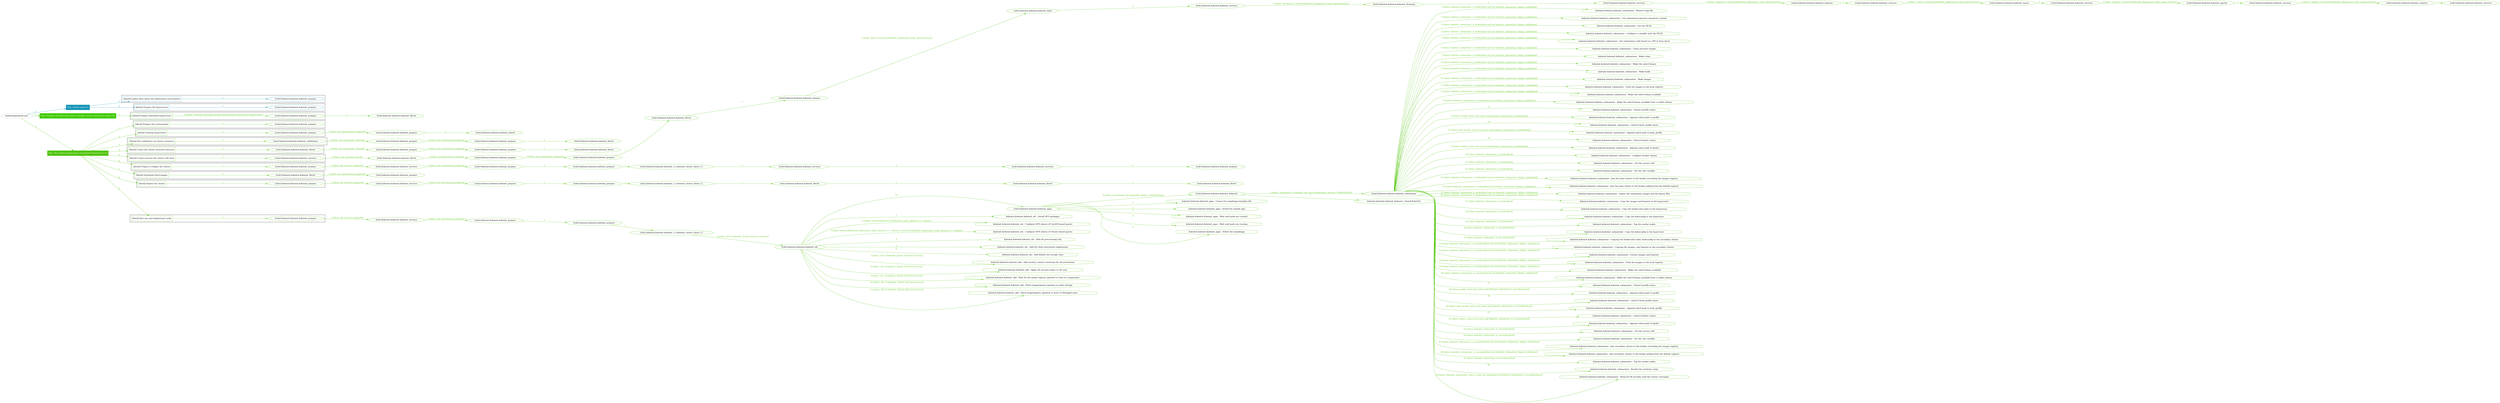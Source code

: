 digraph {
	graph [concentrate=true ordering=in rankdir=LR ratio=fill]
	edge [esep=5 sep=10]
	"kubeinit/playbook.yml" [id=root_node style=dotted]
	play_11d44eb2 [label="Play: Initial setup (1)" color="#1596b7" fontcolor="#ffffff" id=play_11d44eb2 shape=box style=filled tooltip=localhost]
	"kubeinit/playbook.yml" -> play_11d44eb2 [label="1 " color="#1596b7" fontcolor="#1596b7" id=edge_6d0b24d6 labeltooltip="1 " tooltip="1 "]
	subgraph "kubeinit.kubeinit.kubeinit_prepare" {
		role_b59a312a [label="[role] kubeinit.kubeinit.kubeinit_prepare" color="#1596b7" id=role_b59a312a tooltip="kubeinit.kubeinit.kubeinit_prepare"]
	}
	subgraph "kubeinit.kubeinit.kubeinit_prepare" {
		role_70ec4902 [label="[role] kubeinit.kubeinit.kubeinit_prepare" color="#1596b7" id=role_70ec4902 tooltip="kubeinit.kubeinit.kubeinit_prepare"]
	}
	subgraph "Play: Initial setup (1)" {
		play_11d44eb2 -> block_7fbf10d6 [label=1 color="#1596b7" fontcolor="#1596b7" id=edge_00ecb5aa labeltooltip=1 tooltip=1]
		subgraph cluster_block_7fbf10d6 {
			block_7fbf10d6 [label="[block] Gather facts about the deployment environment" color="#1596b7" id=block_7fbf10d6 labeltooltip="Gather facts about the deployment environment" shape=box tooltip="Gather facts about the deployment environment"]
			block_7fbf10d6 -> role_b59a312a [label="1 " color="#1596b7" fontcolor="#1596b7" id=edge_954d4953 labeltooltip="1 " tooltip="1 "]
		}
		play_11d44eb2 -> block_89be73ed [label=2 color="#1596b7" fontcolor="#1596b7" id=edge_4c5c4da8 labeltooltip=2 tooltip=2]
		subgraph cluster_block_89be73ed {
			block_89be73ed [label="[block] Prepare the hypervisors" color="#1596b7" id=block_89be73ed labeltooltip="Prepare the hypervisors" shape=box tooltip="Prepare the hypervisors"]
			block_89be73ed -> role_70ec4902 [label="1 " color="#1596b7" fontcolor="#1596b7" id=edge_37f52583 labeltooltip="1 " tooltip="1 "]
		}
	}
	play_04f15eb4 [label="Play: Prepare all hypervisor hosts to deploy service and cluster nodes (0)" color="#40cb01" fontcolor="#ffffff" id=play_04f15eb4 shape=box style=filled tooltip="Play: Prepare all hypervisor hosts to deploy service and cluster nodes (0)"]
	"kubeinit/playbook.yml" -> play_04f15eb4 [label="2 " color="#40cb01" fontcolor="#40cb01" id=edge_6c4b331e labeltooltip="2 " tooltip="2 "]
	subgraph "kubeinit.kubeinit.kubeinit_libvirt" {
		role_6546d769 [label="[role] kubeinit.kubeinit.kubeinit_libvirt" color="#40cb01" id=role_6546d769 tooltip="kubeinit.kubeinit.kubeinit_libvirt"]
	}
	subgraph "kubeinit.kubeinit.kubeinit_prepare" {
		role_31a675d5 [label="[role] kubeinit.kubeinit.kubeinit_prepare" color="#40cb01" id=role_31a675d5 tooltip="kubeinit.kubeinit.kubeinit_prepare"]
		role_31a675d5 -> role_6546d769 [label="1 " color="#40cb01" fontcolor="#40cb01" id=edge_079ca53b labeltooltip="1 " tooltip="1 "]
	}
	subgraph "Play: Prepare all hypervisor hosts to deploy service and cluster nodes (0)" {
		play_04f15eb4 -> block_9057b0a3 [label=1 color="#40cb01" fontcolor="#40cb01" id=edge_3661d89b labeltooltip=1 tooltip=1]
		subgraph cluster_block_9057b0a3 {
			block_9057b0a3 [label="[block] Prepare individual hypervisors" color="#40cb01" id=block_9057b0a3 labeltooltip="Prepare individual hypervisors" shape=box tooltip="Prepare individual hypervisors"]
			block_9057b0a3 -> role_31a675d5 [label="1 [when: inventory_hostname in hostvars['kubeinit-cluster-facts'].hypervisors]" color="#40cb01" fontcolor="#40cb01" id=edge_10254073 labeltooltip="1 [when: inventory_hostname in hostvars['kubeinit-cluster-facts'].hypervisors]" tooltip="1 [when: inventory_hostname in hostvars['kubeinit-cluster-facts'].hypervisors]"]
		}
	}
	play_a08139d4 [label="Play: Run cluster deployment on prepared hypervisors (1)" color="#50c408" fontcolor="#ffffff" id=play_a08139d4 shape=box style=filled tooltip=localhost]
	"kubeinit/playbook.yml" -> play_a08139d4 [label="3 " color="#50c408" fontcolor="#50c408" id=edge_7f3a1fe4 labeltooltip="3 " tooltip="3 "]
	subgraph "kubeinit.kubeinit.kubeinit_prepare" {
		role_285caaed [label="[role] kubeinit.kubeinit.kubeinit_prepare" color="#50c408" id=role_285caaed tooltip="kubeinit.kubeinit.kubeinit_prepare"]
	}
	subgraph "kubeinit.kubeinit.kubeinit_libvirt" {
		role_b0ff9dbc [label="[role] kubeinit.kubeinit.kubeinit_libvirt" color="#50c408" id=role_b0ff9dbc tooltip="kubeinit.kubeinit.kubeinit_libvirt"]
	}
	subgraph "kubeinit.kubeinit.kubeinit_prepare" {
		role_055688a2 [label="[role] kubeinit.kubeinit.kubeinit_prepare" color="#50c408" id=role_055688a2 tooltip="kubeinit.kubeinit.kubeinit_prepare"]
		role_055688a2 -> role_b0ff9dbc [label="1 " color="#50c408" fontcolor="#50c408" id=edge_29a737ce labeltooltip="1 " tooltip="1 "]
	}
	subgraph "kubeinit.kubeinit.kubeinit_prepare" {
		role_bf2e41d8 [label="[role] kubeinit.kubeinit.kubeinit_prepare" color="#50c408" id=role_bf2e41d8 tooltip="kubeinit.kubeinit.kubeinit_prepare"]
		role_bf2e41d8 -> role_055688a2 [label="1 [when: not environment_prepared]" color="#50c408" fontcolor="#50c408" id=edge_a533caed labeltooltip="1 [when: not environment_prepared]" tooltip="1 [when: not environment_prepared]"]
	}
	subgraph "kubeinit.kubeinit.kubeinit_libvirt" {
		role_33358034 [label="[role] kubeinit.kubeinit.kubeinit_libvirt" color="#50c408" id=role_33358034 tooltip="kubeinit.kubeinit.kubeinit_libvirt"]
	}
	subgraph "kubeinit.kubeinit.kubeinit_prepare" {
		role_93dfa8c1 [label="[role] kubeinit.kubeinit.kubeinit_prepare" color="#50c408" id=role_93dfa8c1 tooltip="kubeinit.kubeinit.kubeinit_prepare"]
		role_93dfa8c1 -> role_33358034 [label="1 " color="#50c408" fontcolor="#50c408" id=edge_2da09bcb labeltooltip="1 " tooltip="1 "]
	}
	subgraph "kubeinit.kubeinit.kubeinit_prepare" {
		role_bacb9d8d [label="[role] kubeinit.kubeinit.kubeinit_prepare" color="#50c408" id=role_bacb9d8d tooltip="kubeinit.kubeinit.kubeinit_prepare"]
		role_bacb9d8d -> role_93dfa8c1 [label="1 [when: not environment_prepared]" color="#50c408" fontcolor="#50c408" id=edge_8f4ecbcc labeltooltip="1 [when: not environment_prepared]" tooltip="1 [when: not environment_prepared]"]
	}
	subgraph "kubeinit.kubeinit.kubeinit_validations" {
		role_edf9ff6d [label="[role] kubeinit.kubeinit.kubeinit_validations" color="#50c408" id=role_edf9ff6d tooltip="kubeinit.kubeinit.kubeinit_validations"]
		role_edf9ff6d -> role_bacb9d8d [label="1 [when: not hypervisors_cleaned]" color="#50c408" fontcolor="#50c408" id=edge_961e7b3b labeltooltip="1 [when: not hypervisors_cleaned]" tooltip="1 [when: not hypervisors_cleaned]"]
	}
	subgraph "kubeinit.kubeinit.kubeinit_libvirt" {
		role_4dafb678 [label="[role] kubeinit.kubeinit.kubeinit_libvirt" color="#50c408" id=role_4dafb678 tooltip="kubeinit.kubeinit.kubeinit_libvirt"]
	}
	subgraph "kubeinit.kubeinit.kubeinit_prepare" {
		role_bf630259 [label="[role] kubeinit.kubeinit.kubeinit_prepare" color="#50c408" id=role_bf630259 tooltip="kubeinit.kubeinit.kubeinit_prepare"]
		role_bf630259 -> role_4dafb678 [label="1 " color="#50c408" fontcolor="#50c408" id=edge_198b28fa labeltooltip="1 " tooltip="1 "]
	}
	subgraph "kubeinit.kubeinit.kubeinit_prepare" {
		role_ac812075 [label="[role] kubeinit.kubeinit.kubeinit_prepare" color="#50c408" id=role_ac812075 tooltip="kubeinit.kubeinit.kubeinit_prepare"]
		role_ac812075 -> role_bf630259 [label="1 [when: not environment_prepared]" color="#50c408" fontcolor="#50c408" id=edge_701e3e6d labeltooltip="1 [when: not environment_prepared]" tooltip="1 [when: not environment_prepared]"]
	}
	subgraph "kubeinit.kubeinit.kubeinit_libvirt" {
		role_d5540a90 [label="[role] kubeinit.kubeinit.kubeinit_libvirt" color="#50c408" id=role_d5540a90 tooltip="kubeinit.kubeinit.kubeinit_libvirt"]
		role_d5540a90 -> role_ac812075 [label="1 [when: not hypervisors_cleaned]" color="#50c408" fontcolor="#50c408" id=edge_fa255725 labeltooltip="1 [when: not hypervisors_cleaned]" tooltip="1 [when: not hypervisors_cleaned]"]
	}
	subgraph "kubeinit.kubeinit.kubeinit_services" {
		role_edc1742c [label="[role] kubeinit.kubeinit.kubeinit_services" color="#50c408" id=role_edc1742c tooltip="kubeinit.kubeinit.kubeinit_services"]
	}
	subgraph "kubeinit.kubeinit.kubeinit_registry" {
		role_0b441d0e [label="[role] kubeinit.kubeinit.kubeinit_registry" color="#50c408" id=role_0b441d0e tooltip="kubeinit.kubeinit.kubeinit_registry"]
		role_0b441d0e -> role_edc1742c [label="1 " color="#50c408" fontcolor="#50c408" id=edge_42c37cb9 labeltooltip="1 " tooltip="1 "]
	}
	subgraph "kubeinit.kubeinit.kubeinit_services" {
		role_064f3511 [label="[role] kubeinit.kubeinit.kubeinit_services" color="#50c408" id=role_064f3511 tooltip="kubeinit.kubeinit.kubeinit_services"]
		role_064f3511 -> role_0b441d0e [label="1 [when: 'registry' in hostvars[kubeinit_deployment_node_name].services]" color="#50c408" fontcolor="#50c408" id=edge_f320d8cb labeltooltip="1 [when: 'registry' in hostvars[kubeinit_deployment_node_name].services]" tooltip="1 [when: 'registry' in hostvars[kubeinit_deployment_node_name].services]"]
	}
	subgraph "kubeinit.kubeinit.kubeinit_apache" {
		role_2ea041d0 [label="[role] kubeinit.kubeinit.kubeinit_apache" color="#50c408" id=role_2ea041d0 tooltip="kubeinit.kubeinit.kubeinit_apache"]
		role_2ea041d0 -> role_064f3511 [label="1 " color="#50c408" fontcolor="#50c408" id=edge_9b9cde80 labeltooltip="1 " tooltip="1 "]
	}
	subgraph "kubeinit.kubeinit.kubeinit_services" {
		role_74ab767e [label="[role] kubeinit.kubeinit.kubeinit_services" color="#50c408" id=role_74ab767e tooltip="kubeinit.kubeinit.kubeinit_services"]
		role_74ab767e -> role_2ea041d0 [label="1 [when: 'apache' in hostvars[kubeinit_deployment_node_name].services]" color="#50c408" fontcolor="#50c408" id=edge_6377a8d9 labeltooltip="1 [when: 'apache' in hostvars[kubeinit_deployment_node_name].services]" tooltip="1 [when: 'apache' in hostvars[kubeinit_deployment_node_name].services]"]
	}
	subgraph "kubeinit.kubeinit.kubeinit_nexus" {
		role_217fe436 [label="[role] kubeinit.kubeinit.kubeinit_nexus" color="#50c408" id=role_217fe436 tooltip="kubeinit.kubeinit.kubeinit_nexus"]
		role_217fe436 -> role_74ab767e [label="1 " color="#50c408" fontcolor="#50c408" id=edge_8c67012b labeltooltip="1 " tooltip="1 "]
	}
	subgraph "kubeinit.kubeinit.kubeinit_services" {
		role_cf28847a [label="[role] kubeinit.kubeinit.kubeinit_services" color="#50c408" id=role_cf28847a tooltip="kubeinit.kubeinit.kubeinit_services"]
		role_cf28847a -> role_217fe436 [label="1 [when: 'nexus' in hostvars[kubeinit_deployment_node_name].services]" color="#50c408" fontcolor="#50c408" id=edge_215d516c labeltooltip="1 [when: 'nexus' in hostvars[kubeinit_deployment_node_name].services]" tooltip="1 [when: 'nexus' in hostvars[kubeinit_deployment_node_name].services]"]
	}
	subgraph "kubeinit.kubeinit.kubeinit_haproxy" {
		role_f68828cf [label="[role] kubeinit.kubeinit.kubeinit_haproxy" color="#50c408" id=role_f68828cf tooltip="kubeinit.kubeinit.kubeinit_haproxy"]
		role_f68828cf -> role_cf28847a [label="1 " color="#50c408" fontcolor="#50c408" id=edge_98334e46 labeltooltip="1 " tooltip="1 "]
	}
	subgraph "kubeinit.kubeinit.kubeinit_services" {
		role_cf36a64d [label="[role] kubeinit.kubeinit.kubeinit_services" color="#50c408" id=role_cf36a64d tooltip="kubeinit.kubeinit.kubeinit_services"]
		role_cf36a64d -> role_f68828cf [label="1 [when: 'haproxy' in hostvars[kubeinit_deployment_node_name].services]" color="#50c408" fontcolor="#50c408" id=edge_810976b1 labeltooltip="1 [when: 'haproxy' in hostvars[kubeinit_deployment_node_name].services]" tooltip="1 [when: 'haproxy' in hostvars[kubeinit_deployment_node_name].services]"]
	}
	subgraph "kubeinit.kubeinit.kubeinit_dnsmasq" {
		role_23cb2200 [label="[role] kubeinit.kubeinit.kubeinit_dnsmasq" color="#50c408" id=role_23cb2200 tooltip="kubeinit.kubeinit.kubeinit_dnsmasq"]
		role_23cb2200 -> role_cf36a64d [label="1 " color="#50c408" fontcolor="#50c408" id=edge_3ac30dfc labeltooltip="1 " tooltip="1 "]
	}
	subgraph "kubeinit.kubeinit.kubeinit_services" {
		role_a20525dd [label="[role] kubeinit.kubeinit.kubeinit_services" color="#50c408" id=role_a20525dd tooltip="kubeinit.kubeinit.kubeinit_services"]
		role_a20525dd -> role_23cb2200 [label="1 [when: 'dnsmasq' in hostvars[kubeinit_deployment_node_name].services]" color="#50c408" fontcolor="#50c408" id=edge_52f93968 labeltooltip="1 [when: 'dnsmasq' in hostvars[kubeinit_deployment_node_name].services]" tooltip="1 [when: 'dnsmasq' in hostvars[kubeinit_deployment_node_name].services]"]
	}
	subgraph "kubeinit.kubeinit.kubeinit_bind" {
		role_b72ffd68 [label="[role] kubeinit.kubeinit.kubeinit_bind" color="#50c408" id=role_b72ffd68 tooltip="kubeinit.kubeinit.kubeinit_bind"]
		role_b72ffd68 -> role_a20525dd [label="1 " color="#50c408" fontcolor="#50c408" id=edge_7dc7ff56 labeltooltip="1 " tooltip="1 "]
	}
	subgraph "kubeinit.kubeinit.kubeinit_prepare" {
		role_58741b2f [label="[role] kubeinit.kubeinit.kubeinit_prepare" color="#50c408" id=role_58741b2f tooltip="kubeinit.kubeinit.kubeinit_prepare"]
		role_58741b2f -> role_b72ffd68 [label="1 [when: 'bind' in hostvars[kubeinit_deployment_node_name].services]" color="#50c408" fontcolor="#50c408" id=edge_599b185c labeltooltip="1 [when: 'bind' in hostvars[kubeinit_deployment_node_name].services]" tooltip="1 [when: 'bind' in hostvars[kubeinit_deployment_node_name].services]"]
	}
	subgraph "kubeinit.kubeinit.kubeinit_libvirt" {
		role_d5896e50 [label="[role] kubeinit.kubeinit.kubeinit_libvirt" color="#50c408" id=role_d5896e50 tooltip="kubeinit.kubeinit.kubeinit_libvirt"]
		role_d5896e50 -> role_58741b2f [label="1 " color="#50c408" fontcolor="#50c408" id=edge_0d2cbd03 labeltooltip="1 " tooltip="1 "]
	}
	subgraph "kubeinit.kubeinit.kubeinit_prepare" {
		role_8df90246 [label="[role] kubeinit.kubeinit.kubeinit_prepare" color="#50c408" id=role_8df90246 tooltip="kubeinit.kubeinit.kubeinit_prepare"]
		role_8df90246 -> role_d5896e50 [label="1 " color="#50c408" fontcolor="#50c408" id=edge_420714f0 labeltooltip="1 " tooltip="1 "]
	}
	subgraph "kubeinit.kubeinit.kubeinit_prepare" {
		role_c8e5a18f [label="[role] kubeinit.kubeinit.kubeinit_prepare" color="#50c408" id=role_c8e5a18f tooltip="kubeinit.kubeinit.kubeinit_prepare"]
		role_c8e5a18f -> role_8df90246 [label="1 [when: not environment_prepared]" color="#50c408" fontcolor="#50c408" id=edge_d469c1dd labeltooltip="1 [when: not environment_prepared]" tooltip="1 [when: not environment_prepared]"]
	}
	subgraph "kubeinit.kubeinit.kubeinit_libvirt" {
		role_448ff6b6 [label="[role] kubeinit.kubeinit.kubeinit_libvirt" color="#50c408" id=role_448ff6b6 tooltip="kubeinit.kubeinit.kubeinit_libvirt"]
		role_448ff6b6 -> role_c8e5a18f [label="1 [when: not hypervisors_cleaned]" color="#50c408" fontcolor="#50c408" id=edge_d6c6a78f labeltooltip="1 [when: not hypervisors_cleaned]" tooltip="1 [when: not hypervisors_cleaned]"]
	}
	subgraph "kubeinit.kubeinit.kubeinit_services" {
		role_1b5a43af [label="[role] kubeinit.kubeinit.kubeinit_services" color="#50c408" id=role_1b5a43af tooltip="kubeinit.kubeinit.kubeinit_services"]
		role_1b5a43af -> role_448ff6b6 [label="1 [when: not network_created]" color="#50c408" fontcolor="#50c408" id=edge_d1ead3f3 labeltooltip="1 [when: not network_created]" tooltip="1 [when: not network_created]"]
	}
	subgraph "kubeinit.kubeinit.kubeinit_prepare" {
		role_52567934 [label="[role] kubeinit.kubeinit.kubeinit_prepare" color="#50c408" id=role_52567934 tooltip="kubeinit.kubeinit.kubeinit_prepare"]
	}
	subgraph "kubeinit.kubeinit.kubeinit_services" {
		role_c8f47a2b [label="[role] kubeinit.kubeinit.kubeinit_services" color="#50c408" id=role_c8f47a2b tooltip="kubeinit.kubeinit.kubeinit_services"]
		role_c8f47a2b -> role_52567934 [label="1 " color="#50c408" fontcolor="#50c408" id=edge_192bbcfc labeltooltip="1 " tooltip="1 "]
	}
	subgraph "kubeinit.kubeinit.kubeinit_services" {
		role_b7854052 [label="[role] kubeinit.kubeinit.kubeinit_services" color="#50c408" id=role_b7854052 tooltip="kubeinit.kubeinit.kubeinit_services"]
		role_b7854052 -> role_c8f47a2b [label="1 " color="#50c408" fontcolor="#50c408" id=edge_ccc45bc8 labeltooltip="1 " tooltip="1 "]
	}
	subgraph "kubeinit.kubeinit.kubeinit_{{ kubeinit_cluster_distro }}" {
		role_f5f6c3ed [label="[role] kubeinit.kubeinit.kubeinit_{{ kubeinit_cluster_distro }}" color="#50c408" id=role_f5f6c3ed tooltip="kubeinit.kubeinit.kubeinit_{{ kubeinit_cluster_distro }}"]
		role_f5f6c3ed -> role_b7854052 [label="1 " color="#50c408" fontcolor="#50c408" id=edge_6135d7a6 labeltooltip="1 " tooltip="1 "]
	}
	subgraph "kubeinit.kubeinit.kubeinit_prepare" {
		role_546e1ac5 [label="[role] kubeinit.kubeinit.kubeinit_prepare" color="#50c408" id=role_546e1ac5 tooltip="kubeinit.kubeinit.kubeinit_prepare"]
		role_546e1ac5 -> role_f5f6c3ed [label="1 " color="#50c408" fontcolor="#50c408" id=edge_59af8a2b labeltooltip="1 " tooltip="1 "]
	}
	subgraph "kubeinit.kubeinit.kubeinit_prepare" {
		role_5615c35b [label="[role] kubeinit.kubeinit.kubeinit_prepare" color="#50c408" id=role_5615c35b tooltip="kubeinit.kubeinit.kubeinit_prepare"]
		role_5615c35b -> role_546e1ac5 [label="1 " color="#50c408" fontcolor="#50c408" id=edge_676e4686 labeltooltip="1 " tooltip="1 "]
	}
	subgraph "kubeinit.kubeinit.kubeinit_services" {
		role_cef660a4 [label="[role] kubeinit.kubeinit.kubeinit_services" color="#50c408" id=role_cef660a4 tooltip="kubeinit.kubeinit.kubeinit_services"]
		role_cef660a4 -> role_5615c35b [label="1 [when: not environment_prepared]" color="#50c408" fontcolor="#50c408" id=edge_a805af2d labeltooltip="1 [when: not environment_prepared]" tooltip="1 [when: not environment_prepared]"]
	}
	subgraph "kubeinit.kubeinit.kubeinit_prepare" {
		role_5f3597ec [label="[role] kubeinit.kubeinit.kubeinit_prepare" color="#50c408" id=role_5f3597ec tooltip="kubeinit.kubeinit.kubeinit_prepare"]
		role_5f3597ec -> role_cef660a4 [label="1 [when: not services_prepared]" color="#50c408" fontcolor="#50c408" id=edge_5ec3b958 labeltooltip="1 [when: not services_prepared]" tooltip="1 [when: not services_prepared]"]
	}
	subgraph "kubeinit.kubeinit.kubeinit_prepare" {
		role_f65f7e5e [label="[role] kubeinit.kubeinit.kubeinit_prepare" color="#50c408" id=role_f65f7e5e tooltip="kubeinit.kubeinit.kubeinit_prepare"]
	}
	subgraph "kubeinit.kubeinit.kubeinit_libvirt" {
		role_0ee2d375 [label="[role] kubeinit.kubeinit.kubeinit_libvirt" color="#50c408" id=role_0ee2d375 tooltip="kubeinit.kubeinit.kubeinit_libvirt"]
		role_0ee2d375 -> role_f65f7e5e [label="1 [when: not environment_prepared]" color="#50c408" fontcolor="#50c408" id=edge_2e689521 labeltooltip="1 [when: not environment_prepared]" tooltip="1 [when: not environment_prepared]"]
	}
	subgraph "kubeinit.kubeinit.kubeinit_libvirt" {
		role_0b6fb7b2 [label="[role] kubeinit.kubeinit.kubeinit_libvirt" color="#50c408" id=role_0b6fb7b2 tooltip="kubeinit.kubeinit.kubeinit_libvirt"]
	}
	subgraph "kubeinit.kubeinit.kubeinit_libvirt" {
		role_941ab40d [label="[role] kubeinit.kubeinit.kubeinit_libvirt" color="#50c408" id=role_941ab40d tooltip="kubeinit.kubeinit.kubeinit_libvirt"]
		role_941ab40d -> role_0b6fb7b2 [label="1 " color="#50c408" fontcolor="#50c408" id=edge_07e8b6d8 labeltooltip="1 " tooltip="1 "]
	}
	subgraph "kubeinit.kubeinit.kubeinit_libvirt" {
		role_7dfb8d18 [label="[role] kubeinit.kubeinit.kubeinit_libvirt" color="#50c408" id=role_7dfb8d18 tooltip="kubeinit.kubeinit.kubeinit_libvirt"]
		role_7dfb8d18 -> role_941ab40d [label="1 " color="#50c408" fontcolor="#50c408" id=edge_43f1ac96 labeltooltip="1 " tooltip="1 "]
	}
	subgraph "kubeinit.kubeinit.kubeinit_{{ kubeinit_cluster_distro }}" {
		role_d41fb266 [label="[role] kubeinit.kubeinit.kubeinit_{{ kubeinit_cluster_distro }}" color="#50c408" id=role_d41fb266 tooltip="kubeinit.kubeinit.kubeinit_{{ kubeinit_cluster_distro }}"]
		role_d41fb266 -> role_7dfb8d18 [label="1 " color="#50c408" fontcolor="#50c408" id=edge_48eee0ca labeltooltip="1 " tooltip="1 "]
	}
	subgraph "kubeinit.kubeinit.kubeinit_prepare" {
		role_416d3571 [label="[role] kubeinit.kubeinit.kubeinit_prepare" color="#50c408" id=role_416d3571 tooltip="kubeinit.kubeinit.kubeinit_prepare"]
		role_416d3571 -> role_d41fb266 [label="1 " color="#50c408" fontcolor="#50c408" id=edge_2dac2e24 labeltooltip="1 " tooltip="1 "]
	}
	subgraph "kubeinit.kubeinit.kubeinit_prepare" {
		role_8509e2a5 [label="[role] kubeinit.kubeinit.kubeinit_prepare" color="#50c408" id=role_8509e2a5 tooltip="kubeinit.kubeinit.kubeinit_prepare"]
		role_8509e2a5 -> role_416d3571 [label="1 " color="#50c408" fontcolor="#50c408" id=edge_431c2bf3 labeltooltip="1 " tooltip="1 "]
	}
	subgraph "kubeinit.kubeinit.kubeinit_services" {
		role_7cef0b71 [label="[role] kubeinit.kubeinit.kubeinit_services" color="#50c408" id=role_7cef0b71 tooltip="kubeinit.kubeinit.kubeinit_services"]
		role_7cef0b71 -> role_8509e2a5 [label="1 [when: not environment_prepared]" color="#50c408" fontcolor="#50c408" id=edge_70849a73 labeltooltip="1 [when: not environment_prepared]" tooltip="1 [when: not environment_prepared]"]
	}
	subgraph "kubeinit.kubeinit.kubeinit_prepare" {
		role_7aad09a9 [label="[role] kubeinit.kubeinit.kubeinit_prepare" color="#50c408" id=role_7aad09a9 tooltip="kubeinit.kubeinit.kubeinit_prepare"]
		role_7aad09a9 -> role_7cef0b71 [label="1 [when: not services_prepared]" color="#50c408" fontcolor="#50c408" id=edge_1b28855d labeltooltip="1 [when: not services_prepared]" tooltip="1 [when: not services_prepared]"]
	}
	subgraph "kubeinit.kubeinit.kubeinit_submariner" {
		role_775492cd [label="[role] kubeinit.kubeinit.kubeinit_submariner" color="#50c408" id=role_775492cd tooltip="kubeinit.kubeinit.kubeinit_submariner"]
		task_2863d051 [label="kubeinit.kubeinit.kubeinit_submariner : Remove repo file" color="#50c408" id=task_2863d051 shape=octagon tooltip="kubeinit.kubeinit.kubeinit_submariner : Remove repo file"]
		role_775492cd -> task_2863d051 [label="1 [when: kubeinit_submariner_is_broker|bool and not kubeinit_submariner_deploy_stable|bool]" color="#50c408" fontcolor="#50c408" id=edge_f290d9bd labeltooltip="1 [when: kubeinit_submariner_is_broker|bool and not kubeinit_submariner_deploy_stable|bool]" tooltip="1 [when: kubeinit_submariner_is_broker|bool and not kubeinit_submariner_deploy_stable|bool]"]
		task_0aa63abf [label="kubeinit.kubeinit.kubeinit_submariner : Get submariner-operator repository content" color="#50c408" id=task_0aa63abf shape=octagon tooltip="kubeinit.kubeinit.kubeinit_submariner : Get submariner-operator repository content"]
		role_775492cd -> task_0aa63abf [label="2 [when: kubeinit_submariner_is_broker|bool and not kubeinit_submariner_deploy_stable|bool]" color="#50c408" fontcolor="#50c408" id=edge_b9012719 labeltooltip="2 [when: kubeinit_submariner_is_broker|bool and not kubeinit_submariner_deploy_stable|bool]" tooltip="2 [when: kubeinit_submariner_is_broker|bool and not kubeinit_submariner_deploy_stable|bool]"]
		task_3270514f [label="kubeinit.kubeinit.kubeinit_submariner : Get the PR ID" color="#50c408" id=task_3270514f shape=octagon tooltip="kubeinit.kubeinit.kubeinit_submariner : Get the PR ID"]
		role_775492cd -> task_3270514f [label="3 [when: kubeinit_submariner_is_broker|bool and not kubeinit_submariner_deploy_stable|bool]" color="#50c408" fontcolor="#50c408" id=edge_9fccf6f3 labeltooltip="3 [when: kubeinit_submariner_is_broker|bool and not kubeinit_submariner_deploy_stable|bool]" tooltip="3 [when: kubeinit_submariner_is_broker|bool and not kubeinit_submariner_deploy_stable|bool]"]
		task_cd3c4259 [label="kubeinit.kubeinit.kubeinit_submariner : Configure a variable with the PR ID" color="#50c408" id=task_cd3c4259 shape=octagon tooltip="kubeinit.kubeinit.kubeinit_submariner : Configure a variable with the PR ID"]
		role_775492cd -> task_cd3c4259 [label="4 [when: kubeinit_submariner_is_broker|bool and not kubeinit_submariner_deploy_stable|bool]" color="#50c408" fontcolor="#50c408" id=edge_43495405 labeltooltip="4 [when: kubeinit_submariner_is_broker|bool and not kubeinit_submariner_deploy_stable|bool]" tooltip="4 [when: kubeinit_submariner_is_broker|bool and not kubeinit_submariner_deploy_stable|bool]"]
		task_66752793 [label="kubeinit.kubeinit.kubeinit_submariner : Get submariner code based on a PR or from devel" color="#50c408" id=task_66752793 shape=octagon tooltip="kubeinit.kubeinit.kubeinit_submariner : Get submariner code based on a PR or from devel"]
		role_775492cd -> task_66752793 [label="5 [when: kubeinit_submariner_is_broker|bool and not kubeinit_submariner_deploy_stable|bool]" color="#50c408" fontcolor="#50c408" id=edge_214eefa2 labeltooltip="5 [when: kubeinit_submariner_is_broker|bool and not kubeinit_submariner_deploy_stable|bool]" tooltip="5 [when: kubeinit_submariner_is_broker|bool and not kubeinit_submariner_deploy_stable|bool]"]
		task_d69198ce [label="kubeinit.kubeinit.kubeinit_submariner : Clean previous images" color="#50c408" id=task_d69198ce shape=octagon tooltip="kubeinit.kubeinit.kubeinit_submariner : Clean previous images"]
		role_775492cd -> task_d69198ce [label="6 [when: kubeinit_submariner_is_broker|bool and not kubeinit_submariner_deploy_stable|bool]" color="#50c408" fontcolor="#50c408" id=edge_48de4e8b labeltooltip="6 [when: kubeinit_submariner_is_broker|bool and not kubeinit_submariner_deploy_stable|bool]" tooltip="6 [when: kubeinit_submariner_is_broker|bool and not kubeinit_submariner_deploy_stable|bool]"]
		task_72376ac4 [label="kubeinit.kubeinit.kubeinit_submariner : Make clean" color="#50c408" id=task_72376ac4 shape=octagon tooltip="kubeinit.kubeinit.kubeinit_submariner : Make clean"]
		role_775492cd -> task_72376ac4 [label="7 [when: kubeinit_submariner_is_broker|bool and not kubeinit_submariner_deploy_stable|bool]" color="#50c408" fontcolor="#50c408" id=edge_0c429aed labeltooltip="7 [when: kubeinit_submariner_is_broker|bool and not kubeinit_submariner_deploy_stable|bool]" tooltip="7 [when: kubeinit_submariner_is_broker|bool and not kubeinit_submariner_deploy_stable|bool]"]
		task_1ed816e6 [label="kubeinit.kubeinit.kubeinit_submariner : Make the subctl binary" color="#50c408" id=task_1ed816e6 shape=octagon tooltip="kubeinit.kubeinit.kubeinit_submariner : Make the subctl binary"]
		role_775492cd -> task_1ed816e6 [label="8 [when: kubeinit_submariner_is_broker|bool and not kubeinit_submariner_deploy_stable|bool]" color="#50c408" fontcolor="#50c408" id=edge_ea68d03e labeltooltip="8 [when: kubeinit_submariner_is_broker|bool and not kubeinit_submariner_deploy_stable|bool]" tooltip="8 [when: kubeinit_submariner_is_broker|bool and not kubeinit_submariner_deploy_stable|bool]"]
		task_900cc191 [label="kubeinit.kubeinit.kubeinit_submariner : Make build" color="#50c408" id=task_900cc191 shape=octagon tooltip="kubeinit.kubeinit.kubeinit_submariner : Make build"]
		role_775492cd -> task_900cc191 [label="9 [when: kubeinit_submariner_is_broker|bool and not kubeinit_submariner_deploy_stable|bool]" color="#50c408" fontcolor="#50c408" id=edge_37862170 labeltooltip="9 [when: kubeinit_submariner_is_broker|bool and not kubeinit_submariner_deploy_stable|bool]" tooltip="9 [when: kubeinit_submariner_is_broker|bool and not kubeinit_submariner_deploy_stable|bool]"]
		task_9ba2fa00 [label="kubeinit.kubeinit.kubeinit_submariner : Make images" color="#50c408" id=task_9ba2fa00 shape=octagon tooltip="kubeinit.kubeinit.kubeinit_submariner : Make images"]
		role_775492cd -> task_9ba2fa00 [label="10 [when: kubeinit_submariner_is_broker|bool and not kubeinit_submariner_deploy_stable|bool]" color="#50c408" fontcolor="#50c408" id=edge_0f698b5b labeltooltip="10 [when: kubeinit_submariner_is_broker|bool and not kubeinit_submariner_deploy_stable|bool]" tooltip="10 [when: kubeinit_submariner_is_broker|bool and not kubeinit_submariner_deploy_stable|bool]"]
		task_25e96a35 [label="kubeinit.kubeinit.kubeinit_submariner : Push the images to the local registry" color="#50c408" id=task_25e96a35 shape=octagon tooltip="kubeinit.kubeinit.kubeinit_submariner : Push the images to the local registry"]
		role_775492cd -> task_25e96a35 [label="11 [when: kubeinit_submariner_is_broker|bool and not kubeinit_submariner_deploy_stable|bool]" color="#50c408" fontcolor="#50c408" id=edge_44af8645 labeltooltip="11 [when: kubeinit_submariner_is_broker|bool and not kubeinit_submariner_deploy_stable|bool]" tooltip="11 [when: kubeinit_submariner_is_broker|bool and not kubeinit_submariner_deploy_stable|bool]"]
		task_50dd5fc8 [label="kubeinit.kubeinit.kubeinit_submariner : Make the subctl binary available" color="#50c408" id=task_50dd5fc8 shape=octagon tooltip="kubeinit.kubeinit.kubeinit_submariner : Make the subctl binary available"]
		role_775492cd -> task_50dd5fc8 [label="12 [when: kubeinit_submariner_is_broker|bool and not kubeinit_submariner_deploy_stable|bool]" color="#50c408" fontcolor="#50c408" id=edge_e6edbf4c labeltooltip="12 [when: kubeinit_submariner_is_broker|bool and not kubeinit_submariner_deploy_stable|bool]" tooltip="12 [when: kubeinit_submariner_is_broker|bool and not kubeinit_submariner_deploy_stable|bool]"]
		task_adc2c5ae [label="kubeinit.kubeinit.kubeinit_submariner : Make the subctl binary available from a stable release" color="#50c408" id=task_adc2c5ae shape=octagon tooltip="kubeinit.kubeinit.kubeinit_submariner : Make the subctl binary available from a stable release"]
		role_775492cd -> task_adc2c5ae [label="13 [when: kubeinit_submariner_is_broker|bool and kubeinit_submariner_deploy_stable|bool]" color="#50c408" fontcolor="#50c408" id=edge_78e97820 labeltooltip="13 [when: kubeinit_submariner_is_broker|bool and kubeinit_submariner_deploy_stable|bool]" tooltip="13 [when: kubeinit_submariner_is_broker|bool and kubeinit_submariner_deploy_stable|bool]"]
		task_36ad5cd9 [label="kubeinit.kubeinit.kubeinit_submariner : Check if profile exists" color="#50c408" id=task_36ad5cd9 shape=octagon tooltip="kubeinit.kubeinit.kubeinit_submariner : Check if profile exists"]
		role_775492cd -> task_36ad5cd9 [label="14 " color="#50c408" fontcolor="#50c408" id=edge_3803f8b1 labeltooltip="14 " tooltip="14 "]
		task_c035cb82 [label="kubeinit.kubeinit.kubeinit_submariner : Append subctl path to profile" color="#50c408" id=task_c035cb82 shape=octagon tooltip="kubeinit.kubeinit.kubeinit_submariner : Append subctl path to profile"]
		role_775492cd -> task_c035cb82 [label="15 [when: profile_exists.stat.exists and kubeinit_submariner_is_broker|bool]" color="#50c408" fontcolor="#50c408" id=edge_54c642b4 labeltooltip="15 [when: profile_exists.stat.exists and kubeinit_submariner_is_broker|bool]" tooltip="15 [when: profile_exists.stat.exists and kubeinit_submariner_is_broker|bool]"]
		task_c77e405f [label="kubeinit.kubeinit.kubeinit_submariner : Check if bash_profile exists" color="#50c408" id=task_c77e405f shape=octagon tooltip="kubeinit.kubeinit.kubeinit_submariner : Check if bash_profile exists"]
		role_775492cd -> task_c77e405f [label="16 " color="#50c408" fontcolor="#50c408" id=edge_2cbcec9a labeltooltip="16 " tooltip="16 "]
		task_9e4685ca [label="kubeinit.kubeinit.kubeinit_submariner : Append subctl path to bash_profile" color="#50c408" id=task_9e4685ca shape=octagon tooltip="kubeinit.kubeinit.kubeinit_submariner : Append subctl path to bash_profile"]
		role_775492cd -> task_9e4685ca [label="17 [when: bash_profile_exists.stat.exists and kubeinit_submariner_is_broker|bool]" color="#50c408" fontcolor="#50c408" id=edge_dd05631e labeltooltip="17 [when: bash_profile_exists.stat.exists and kubeinit_submariner_is_broker|bool]" tooltip="17 [when: bash_profile_exists.stat.exists and kubeinit_submariner_is_broker|bool]"]
		task_44cff917 [label="kubeinit.kubeinit.kubeinit_submariner : Check if bashrc exists" color="#50c408" id=task_44cff917 shape=octagon tooltip="kubeinit.kubeinit.kubeinit_submariner : Check if bashrc exists"]
		role_775492cd -> task_44cff917 [label="18 " color="#50c408" fontcolor="#50c408" id=edge_2b9fbfcd labeltooltip="18 " tooltip="18 "]
		task_aa0c17c7 [label="kubeinit.kubeinit.kubeinit_submariner : Append subctl path to bashrc" color="#50c408" id=task_aa0c17c7 shape=octagon tooltip="kubeinit.kubeinit.kubeinit_submariner : Append subctl path to bashrc"]
		role_775492cd -> task_aa0c17c7 [label="19 [when: bashrc_exists.stat.exists and kubeinit_submariner_is_broker|bool]" color="#50c408" fontcolor="#50c408" id=edge_0d3111d7 labeltooltip="19 [when: bashrc_exists.stat.exists and kubeinit_submariner_is_broker|bool]" tooltip="19 [when: bashrc_exists.stat.exists and kubeinit_submariner_is_broker|bool]"]
		task_b0f6b5c6 [label="kubeinit.kubeinit.kubeinit_submariner : Configure broker cluster" color="#50c408" id=task_b0f6b5c6 shape=octagon tooltip="kubeinit.kubeinit.kubeinit_submariner : Configure broker cluster"]
		role_775492cd -> task_b0f6b5c6 [label="20 [when: kubeinit_submariner_is_broker|bool]" color="#50c408" fontcolor="#50c408" id=edge_2c6aaec0 labeltooltip="20 [when: kubeinit_submariner_is_broker|bool]" tooltip="20 [when: kubeinit_submariner_is_broker|bool]"]
		task_198d6f56 [label="kubeinit.kubeinit.kubeinit_submariner : Get the service cidr" color="#50c408" id=task_198d6f56 shape=octagon tooltip="kubeinit.kubeinit.kubeinit_submariner : Get the service cidr"]
		role_775492cd -> task_198d6f56 [label="21 [when: kubeinit_submariner_is_broker|bool]" color="#50c408" fontcolor="#50c408" id=edge_f022df56 labeltooltip="21 [when: kubeinit_submariner_is_broker|bool]" tooltip="21 [when: kubeinit_submariner_is_broker|bool]"]
		task_14635411 [label="kubeinit.kubeinit.kubeinit_submariner : Set the cidr variable" color="#50c408" id=task_14635411 shape=octagon tooltip="kubeinit.kubeinit.kubeinit_submariner : Set the cidr variable"]
		role_775492cd -> task_14635411 [label="22 [when: kubeinit_submariner_is_broker|bool]" color="#50c408" fontcolor="#50c408" id=edge_3fe8e271 labeltooltip="22 [when: kubeinit_submariner_is_broker|bool]" tooltip="22 [when: kubeinit_submariner_is_broker|bool]"]
		task_33b28349 [label="kubeinit.kubeinit.kubeinit_submariner : Join the main cluster to the broker overriding the images registry" color="#50c408" id=task_33b28349 shape=octagon tooltip="kubeinit.kubeinit.kubeinit_submariner : Join the main cluster to the broker overriding the images registry"]
		role_775492cd -> task_33b28349 [label="23 [when: kubeinit_submariner_is_broker|bool and not kubeinit_submariner_deploy_stable|bool]" color="#50c408" fontcolor="#50c408" id=edge_14fd9d48 labeltooltip="23 [when: kubeinit_submariner_is_broker|bool and not kubeinit_submariner_deploy_stable|bool]" tooltip="23 [when: kubeinit_submariner_is_broker|bool and not kubeinit_submariner_deploy_stable|bool]"]
		task_b0e40a9d [label="kubeinit.kubeinit.kubeinit_submariner : Join the main cluster to the broker pulling from the default registry" color="#50c408" id=task_b0e40a9d shape=octagon tooltip="kubeinit.kubeinit.kubeinit_submariner : Join the main cluster to the broker pulling from the default registry"]
		role_775492cd -> task_b0e40a9d [label="24 [when: kubeinit_submariner_is_broker|bool and kubeinit_submariner_deploy_stable|bool]" color="#50c408" fontcolor="#50c408" id=edge_28581b61 labeltooltip="24 [when: kubeinit_submariner_is_broker|bool and kubeinit_submariner_deploy_stable|bool]" tooltip="24 [when: kubeinit_submariner_is_broker|bool and kubeinit_submariner_deploy_stable|bool]"]
		task_3576ba3b [label="kubeinit.kubeinit.kubeinit_submariner : Export the submariner images and the binary files" color="#50c408" id=task_3576ba3b shape=octagon tooltip="kubeinit.kubeinit.kubeinit_submariner : Export the submariner images and the binary files"]
		role_775492cd -> task_3576ba3b [label="25 [when: kubeinit_submariner_is_broker|bool and not kubeinit_submariner_deploy_stable|bool]" color="#50c408" fontcolor="#50c408" id=edge_a2fad43f labeltooltip="25 [when: kubeinit_submariner_is_broker|bool and not kubeinit_submariner_deploy_stable|bool]" tooltip="25 [when: kubeinit_submariner_is_broker|bool and not kubeinit_submariner_deploy_stable|bool]"]
		task_6860ad41 [label="kubeinit.kubeinit.kubeinit_submariner : Copy the images and binaries to the hypervisor" color="#50c408" id=task_6860ad41 shape=octagon tooltip="kubeinit.kubeinit.kubeinit_submariner : Copy the images and binaries to the hypervisor"]
		role_775492cd -> task_6860ad41 [label="26 [when: kubeinit_submariner_is_broker|bool and not kubeinit_submariner_deploy_stable|bool]" color="#50c408" fontcolor="#50c408" id=edge_a08beea4 labeltooltip="26 [when: kubeinit_submariner_is_broker|bool and not kubeinit_submariner_deploy_stable|bool]" tooltip="26 [when: kubeinit_submariner_is_broker|bool and not kubeinit_submariner_deploy_stable|bool]"]
		task_fada508e [label="kubeinit.kubeinit.kubeinit_submariner : Copy the broker-info.subm to the hypervisor" color="#50c408" id=task_fada508e shape=octagon tooltip="kubeinit.kubeinit.kubeinit_submariner : Copy the broker-info.subm to the hypervisor"]
		role_775492cd -> task_fada508e [label="27 [when: kubeinit_submariner_is_broker|bool]" color="#50c408" fontcolor="#50c408" id=edge_3cf89e39 labeltooltip="27 [when: kubeinit_submariner_is_broker|bool]" tooltip="27 [when: kubeinit_submariner_is_broker|bool]"]
		task_d36c6e23 [label="kubeinit.kubeinit.kubeinit_submariner : Copy the kubeconfig to the hypervisor" color="#50c408" id=task_d36c6e23 shape=octagon tooltip="kubeinit.kubeinit.kubeinit_submariner : Copy the kubeconfig to the hypervisor"]
		role_775492cd -> task_d36c6e23 [label="28 [when: kubeinit_submariner_is_broker|bool]" color="#50c408" fontcolor="#50c408" id=edge_92beb21a labeltooltip="28 [when: kubeinit_submariner_is_broker|bool]" tooltip="28 [when: kubeinit_submariner_is_broker|bool]"]
		task_3ad950be [label="kubeinit.kubeinit.kubeinit_submariner : Tag the worker nodes" color="#50c408" id=task_3ad950be shape=octagon tooltip="kubeinit.kubeinit.kubeinit_submariner : Tag the worker nodes"]
		role_775492cd -> task_3ad950be [label="29 [when: kubeinit_submariner_is_broker|bool]" color="#50c408" fontcolor="#50c408" id=edge_dec0b3df labeltooltip="29 [when: kubeinit_submariner_is_broker|bool]" tooltip="29 [when: kubeinit_submariner_is_broker|bool]"]
		task_bfd8c2a8 [label="kubeinit.kubeinit.kubeinit_submariner : Copy the kubeconfig to the hypervisor" color="#50c408" id=task_bfd8c2a8 shape=octagon tooltip="kubeinit.kubeinit.kubeinit_submariner : Copy the kubeconfig to the hypervisor"]
		role_775492cd -> task_bfd8c2a8 [label="30 [when: kubeinit_submariner_is_secondary|bool]" color="#50c408" fontcolor="#50c408" id=edge_a945e6f1 labeltooltip="30 [when: kubeinit_submariner_is_secondary|bool]" tooltip="30 [when: kubeinit_submariner_is_secondary|bool]"]
		task_fae26d2f [label="kubeinit.kubeinit.kubeinit_submariner : Copying the broker-info.subm, kubeconfig to the secondary cluster" color="#50c408" id=task_fae26d2f shape=octagon tooltip="kubeinit.kubeinit.kubeinit_submariner : Copying the broker-info.subm, kubeconfig to the secondary cluster"]
		role_775492cd -> task_fae26d2f [label="31 [when: kubeinit_submariner_is_secondary|bool]" color="#50c408" fontcolor="#50c408" id=edge_067ac909 labeltooltip="31 [when: kubeinit_submariner_is_secondary|bool]" tooltip="31 [when: kubeinit_submariner_is_secondary|bool]"]
		task_5dd0f1e5 [label="kubeinit.kubeinit.kubeinit_submariner : Copying the images, and binaries to the secondary cluster" color="#50c408" id=task_5dd0f1e5 shape=octagon tooltip="kubeinit.kubeinit.kubeinit_submariner : Copying the images, and binaries to the secondary cluster"]
		role_775492cd -> task_5dd0f1e5 [label="32 [when: kubeinit_submariner_is_secondary|bool and not kubeinit_submariner_deploy_stable|bool]" color="#50c408" fontcolor="#50c408" id=edge_689a39bc labeltooltip="32 [when: kubeinit_submariner_is_secondary|bool and not kubeinit_submariner_deploy_stable|bool]" tooltip="32 [when: kubeinit_submariner_is_secondary|bool and not kubeinit_submariner_deploy_stable|bool]"]
		task_d021ac12 [label="kubeinit.kubeinit.kubeinit_submariner : Extract images and binaries" color="#50c408" id=task_d021ac12 shape=octagon tooltip="kubeinit.kubeinit.kubeinit_submariner : Extract images and binaries"]
		role_775492cd -> task_d021ac12 [label="33 [when: kubeinit_submariner_is_secondary|bool and not kubeinit_submariner_deploy_stable|bool]" color="#50c408" fontcolor="#50c408" id=edge_e74718c5 labeltooltip="33 [when: kubeinit_submariner_is_secondary|bool and not kubeinit_submariner_deploy_stable|bool]" tooltip="33 [when: kubeinit_submariner_is_secondary|bool and not kubeinit_submariner_deploy_stable|bool]"]
		task_52cc5882 [label="kubeinit.kubeinit.kubeinit_submariner : Push the images to the local registry" color="#50c408" id=task_52cc5882 shape=octagon tooltip="kubeinit.kubeinit.kubeinit_submariner : Push the images to the local registry"]
		role_775492cd -> task_52cc5882 [label="34 [when: kubeinit_submariner_is_secondary|bool and not kubeinit_submariner_deploy_stable|bool]" color="#50c408" fontcolor="#50c408" id=edge_b73ccfd3 labeltooltip="34 [when: kubeinit_submariner_is_secondary|bool and not kubeinit_submariner_deploy_stable|bool]" tooltip="34 [when: kubeinit_submariner_is_secondary|bool and not kubeinit_submariner_deploy_stable|bool]"]
		task_e026475c [label="kubeinit.kubeinit.kubeinit_submariner : Make the subctl binary available" color="#50c408" id=task_e026475c shape=octagon tooltip="kubeinit.kubeinit.kubeinit_submariner : Make the subctl binary available"]
		role_775492cd -> task_e026475c [label="35 [when: kubeinit_submariner_is_secondary|bool and not kubeinit_submariner_deploy_stable|bool]" color="#50c408" fontcolor="#50c408" id=edge_cb1fea6f labeltooltip="35 [when: kubeinit_submariner_is_secondary|bool and not kubeinit_submariner_deploy_stable|bool]" tooltip="35 [when: kubeinit_submariner_is_secondary|bool and not kubeinit_submariner_deploy_stable|bool]"]
		task_a52b766e [label="kubeinit.kubeinit.kubeinit_submariner : Make the subctl binary available from a stable release" color="#50c408" id=task_a52b766e shape=octagon tooltip="kubeinit.kubeinit.kubeinit_submariner : Make the subctl binary available from a stable release"]
		role_775492cd -> task_a52b766e [label="36 [when: kubeinit_submariner_is_secondary|bool and kubeinit_submariner_deploy_stable|bool]" color="#50c408" fontcolor="#50c408" id=edge_55b924a4 labeltooltip="36 [when: kubeinit_submariner_is_secondary|bool and kubeinit_submariner_deploy_stable|bool]" tooltip="36 [when: kubeinit_submariner_is_secondary|bool and kubeinit_submariner_deploy_stable|bool]"]
		task_0703f459 [label="kubeinit.kubeinit.kubeinit_submariner : Check if profile exists" color="#50c408" id=task_0703f459 shape=octagon tooltip="kubeinit.kubeinit.kubeinit_submariner : Check if profile exists"]
		role_775492cd -> task_0703f459 [label="37 " color="#50c408" fontcolor="#50c408" id=edge_6ff01007 labeltooltip="37 " tooltip="37 "]
		task_5b682996 [label="kubeinit.kubeinit.kubeinit_submariner : Append subctl path to profile" color="#50c408" id=task_5b682996 shape=octagon tooltip="kubeinit.kubeinit.kubeinit_submariner : Append subctl path to profile"]
		role_775492cd -> task_5b682996 [label="38 [when: profile_exists.stat.exists and kubeinit_submariner_is_secondary|bool]" color="#50c408" fontcolor="#50c408" id=edge_1e34587f labeltooltip="38 [when: profile_exists.stat.exists and kubeinit_submariner_is_secondary|bool]" tooltip="38 [when: profile_exists.stat.exists and kubeinit_submariner_is_secondary|bool]"]
		task_b3d0c3dd [label="kubeinit.kubeinit.kubeinit_submariner : Check if bash_profile exists" color="#50c408" id=task_b3d0c3dd shape=octagon tooltip="kubeinit.kubeinit.kubeinit_submariner : Check if bash_profile exists"]
		role_775492cd -> task_b3d0c3dd [label="39 " color="#50c408" fontcolor="#50c408" id=edge_15637a9b labeltooltip="39 " tooltip="39 "]
		task_d8e16ffe [label="kubeinit.kubeinit.kubeinit_submariner : Append subctl path to bash_profile" color="#50c408" id=task_d8e16ffe shape=octagon tooltip="kubeinit.kubeinit.kubeinit_submariner : Append subctl path to bash_profile"]
		role_775492cd -> task_d8e16ffe [label="40 [when: bash_profile_exists.stat.exists and kubeinit_submariner_is_secondary|bool]" color="#50c408" fontcolor="#50c408" id=edge_06695998 labeltooltip="40 [when: bash_profile_exists.stat.exists and kubeinit_submariner_is_secondary|bool]" tooltip="40 [when: bash_profile_exists.stat.exists and kubeinit_submariner_is_secondary|bool]"]
		task_5129f46a [label="kubeinit.kubeinit.kubeinit_submariner : Check if bashrc exists" color="#50c408" id=task_5129f46a shape=octagon tooltip="kubeinit.kubeinit.kubeinit_submariner : Check if bashrc exists"]
		role_775492cd -> task_5129f46a [label="41 " color="#50c408" fontcolor="#50c408" id=edge_ae9d4840 labeltooltip="41 " tooltip="41 "]
		task_bc69ce77 [label="kubeinit.kubeinit.kubeinit_submariner : Append subctl path to bashrc" color="#50c408" id=task_bc69ce77 shape=octagon tooltip="kubeinit.kubeinit.kubeinit_submariner : Append subctl path to bashrc"]
		role_775492cd -> task_bc69ce77 [label="42 [when: bashrc_exists.stat.exists and kubeinit_submariner_is_secondary|bool]" color="#50c408" fontcolor="#50c408" id=edge_2845ae86 labeltooltip="42 [when: bashrc_exists.stat.exists and kubeinit_submariner_is_secondary|bool]" tooltip="42 [when: bashrc_exists.stat.exists and kubeinit_submariner_is_secondary|bool]"]
		task_c918ab0f [label="kubeinit.kubeinit.kubeinit_submariner : Get the service cidr" color="#50c408" id=task_c918ab0f shape=octagon tooltip="kubeinit.kubeinit.kubeinit_submariner : Get the service cidr"]
		role_775492cd -> task_c918ab0f [label="43 [when: kubeinit_submariner_is_secondary|bool]" color="#50c408" fontcolor="#50c408" id=edge_003100cf labeltooltip="43 [when: kubeinit_submariner_is_secondary|bool]" tooltip="43 [when: kubeinit_submariner_is_secondary|bool]"]
		task_87e9d5a6 [label="kubeinit.kubeinit.kubeinit_submariner : Set the cidr variable" color="#50c408" id=task_87e9d5a6 shape=octagon tooltip="kubeinit.kubeinit.kubeinit_submariner : Set the cidr variable"]
		role_775492cd -> task_87e9d5a6 [label="44 [when: kubeinit_submariner_is_secondary|bool]" color="#50c408" fontcolor="#50c408" id=edge_44400ed5 labeltooltip="44 [when: kubeinit_submariner_is_secondary|bool]" tooltip="44 [when: kubeinit_submariner_is_secondary|bool]"]
		task_a5399825 [label="kubeinit.kubeinit.kubeinit_submariner : Join secondary cluster to the broker overriding the images registry" color="#50c408" id=task_a5399825 shape=octagon tooltip="kubeinit.kubeinit.kubeinit_submariner : Join secondary cluster to the broker overriding the images registry"]
		role_775492cd -> task_a5399825 [label="45 [when: kubeinit_submariner_is_secondary|bool and not kubeinit_submariner_deploy_stable|bool]" color="#50c408" fontcolor="#50c408" id=edge_ab26395b labeltooltip="45 [when: kubeinit_submariner_is_secondary|bool and not kubeinit_submariner_deploy_stable|bool]" tooltip="45 [when: kubeinit_submariner_is_secondary|bool and not kubeinit_submariner_deploy_stable|bool]"]
		task_f1b89f15 [label="kubeinit.kubeinit.kubeinit_submariner : Join secondary cluster to the broker pulling from the default registry" color="#50c408" id=task_f1b89f15 shape=octagon tooltip="kubeinit.kubeinit.kubeinit_submariner : Join secondary cluster to the broker pulling from the default registry"]
		role_775492cd -> task_f1b89f15 [label="46 [when: kubeinit_submariner_is_secondary|bool and kubeinit_submariner_deploy_stable|bool]" color="#50c408" fontcolor="#50c408" id=edge_155e7123 labeltooltip="46 [when: kubeinit_submariner_is_secondary|bool and kubeinit_submariner_deploy_stable|bool]" tooltip="46 [when: kubeinit_submariner_is_secondary|bool and kubeinit_submariner_deploy_stable|bool]"]
		task_338a5e3a [label="kubeinit.kubeinit.kubeinit_submariner : Tag the worker nodes" color="#50c408" id=task_338a5e3a shape=octagon tooltip="kubeinit.kubeinit.kubeinit_submariner : Tag the worker nodes"]
		role_775492cd -> task_338a5e3a [label="47 [when: kubeinit_submariner_is_secondary|bool]" color="#50c408" fontcolor="#50c408" id=edge_dd67a0a2 labeltooltip="47 [when: kubeinit_submariner_is_secondary|bool]" tooltip="47 [when: kubeinit_submariner_is_secondary|bool]"]
		task_ce984183 [label="kubeinit.kubeinit.kubeinit_submariner : Render the netshoot script" color="#50c408" id=task_ce984183 shape=octagon tooltip="kubeinit.kubeinit.kubeinit_submariner : Render the netshoot script"]
		role_775492cd -> task_ce984183 [label="48 " color="#50c408" fontcolor="#50c408" id=edge_cbff7f35 labeltooltip="48 " tooltip="48 "]
		task_2fb4da03 [label="kubeinit.kubeinit.kubeinit_submariner : Sleep for 60 seconds until the cluster converges" color="#50c408" id=task_2fb4da03 shape=octagon tooltip="kubeinit.kubeinit.kubeinit_submariner : Sleep for 60 seconds until the cluster converges"]
		role_775492cd -> task_2fb4da03 [label="49 [when: kubeinit_submariner_subctl_verify_pre_sleep|bool and kubeinit_submariner_is_secondary|bool]" color="#50c408" fontcolor="#50c408" id=edge_a9a8264c labeltooltip="49 [when: kubeinit_submariner_subctl_verify_pre_sleep|bool and kubeinit_submariner_is_secondary|bool]" tooltip="49 [when: kubeinit_submariner_subctl_verify_pre_sleep|bool and kubeinit_submariner_is_secondary|bool]"]
	}
	subgraph "kubeinit.kubeinit.kubeinit_kubevirt" {
		role_aa70d0fd [label="[role] kubeinit.kubeinit.kubeinit_kubevirt" color="#50c408" id=role_aa70d0fd tooltip="kubeinit.kubeinit.kubeinit_kubevirt"]
		task_5662c372 [label="kubeinit.kubeinit.kubeinit_kubevirt : Install KubeVirt" color="#50c408" id=task_5662c372 shape=octagon tooltip="kubeinit.kubeinit.kubeinit_kubevirt : Install KubeVirt"]
		role_aa70d0fd -> task_5662c372 [label="1 " color="#50c408" fontcolor="#50c408" id=edge_71b225c2 labeltooltip="1 " tooltip="1 "]
		role_aa70d0fd -> role_775492cd [label="2 [when: 'submariner' in kubeinit_fact_post_deployment_services | default(False)]" color="#50c408" fontcolor="#50c408" id=edge_ace8b314 labeltooltip="2 [when: 'submariner' in kubeinit_fact_post_deployment_services | default(False)]" tooltip="2 [when: 'submariner' in kubeinit_fact_post_deployment_services | default(False)]"]
	}
	subgraph "kubeinit.kubeinit.kubeinit_apps" {
		role_61478fa2 [label="[role] kubeinit.kubeinit.kubeinit_apps" color="#50c408" id=role_61478fa2 tooltip="kubeinit.kubeinit.kubeinit_apps"]
		task_e4054cd2 [label="kubeinit.kubeinit.kubeinit_apps : Create the sampleapp template file" color="#50c408" id=task_e4054cd2 shape=octagon tooltip="kubeinit.kubeinit.kubeinit_apps : Create the sampleapp template file"]
		role_61478fa2 -> task_e4054cd2 [label="1 " color="#50c408" fontcolor="#50c408" id=edge_a71f1193 labeltooltip="1 " tooltip="1 "]
		task_febd8e1e [label="kubeinit.kubeinit.kubeinit_apps : Install the sample app" color="#50c408" id=task_febd8e1e shape=octagon tooltip="kubeinit.kubeinit.kubeinit_apps : Install the sample app"]
		role_61478fa2 -> task_febd8e1e [label="2 " color="#50c408" fontcolor="#50c408" id=edge_50848834 labeltooltip="2 " tooltip="2 "]
		task_589ad860 [label="kubeinit.kubeinit.kubeinit_apps : Wait until pods are created" color="#50c408" id=task_589ad860 shape=octagon tooltip="kubeinit.kubeinit.kubeinit_apps : Wait until pods are created"]
		role_61478fa2 -> task_589ad860 [label="3 " color="#50c408" fontcolor="#50c408" id=edge_5942d743 labeltooltip="3 " tooltip="3 "]
		task_7d3e5760 [label="kubeinit.kubeinit.kubeinit_apps : Wait until pods are running" color="#50c408" id=task_7d3e5760 shape=octagon tooltip="kubeinit.kubeinit.kubeinit_apps : Wait until pods are running"]
		role_61478fa2 -> task_7d3e5760 [label="4 " color="#50c408" fontcolor="#50c408" id=edge_abedd834 labeltooltip="4 " tooltip="4 "]
		task_82f56510 [label="kubeinit.kubeinit.kubeinit_apps : Delete the sampleapp" color="#50c408" id=task_82f56510 shape=octagon tooltip="kubeinit.kubeinit.kubeinit_apps : Delete the sampleapp"]
		role_61478fa2 -> task_82f56510 [label="5 " color="#50c408" fontcolor="#50c408" id=edge_26940653 labeltooltip="5 " tooltip="5 "]
		role_61478fa2 -> role_aa70d0fd [label="6 [when: not kubeinit_okd_openshift_deploy | default(False)]" color="#50c408" fontcolor="#50c408" id=edge_bafd3354 labeltooltip="6 [when: not kubeinit_okd_openshift_deploy | default(False)]" tooltip="6 [when: not kubeinit_okd_openshift_deploy | default(False)]"]
	}
	subgraph "kubeinit.kubeinit.kubeinit_nfs" {
		role_e8d2d91f [label="[role] kubeinit.kubeinit.kubeinit_nfs" color="#50c408" id=role_e8d2d91f tooltip="kubeinit.kubeinit.kubeinit_nfs"]
		task_009ea92d [label="kubeinit.kubeinit.kubeinit_nfs : Install NFS packages" color="#50c408" id=task_009ea92d shape=octagon tooltip="kubeinit.kubeinit.kubeinit_nfs : Install NFS packages"]
		role_e8d2d91f -> task_009ea92d [label="1 " color="#50c408" fontcolor="#50c408" id=edge_dc9e671a labeltooltip="1 " tooltip="1 "]
		task_bd04e939 [label="kubeinit.kubeinit.kubeinit_nfs : Configure NFS shares of CentOS based guests" color="#50c408" id=task_bd04e939 shape=octagon tooltip="kubeinit.kubeinit.kubeinit_nfs : Configure NFS shares of CentOS based guests"]
		role_e8d2d91f -> task_bd04e939 [label="2 [when: hostvars[kubeinit_deployment_node_name].os == 'centos']" color="#50c408" fontcolor="#50c408" id=edge_1a3285c3 labeltooltip="2 [when: hostvars[kubeinit_deployment_node_name].os == 'centos']" tooltip="2 [when: hostvars[kubeinit_deployment_node_name].os == 'centos']"]
		task_b849f347 [label="kubeinit.kubeinit.kubeinit_nfs : Configure NFS shares of Ubuntu based guests" color="#50c408" id=task_b849f347 shape=octagon tooltip="kubeinit.kubeinit.kubeinit_nfs : Configure NFS shares of Ubuntu based guests"]
		role_e8d2d91f -> task_b849f347 [label="3 [when: hostvars[kubeinit_deployment_node_name].os == 'ubuntu' or hostvars[kubeinit_deployment_node_name].os == 'debian']" color="#50c408" fontcolor="#50c408" id=edge_82718da5 labeltooltip="3 [when: hostvars[kubeinit_deployment_node_name].os == 'ubuntu' or hostvars[kubeinit_deployment_node_name].os == 'debian']" tooltip="3 [when: hostvars[kubeinit_deployment_node_name].os == 'ubuntu' or hostvars[kubeinit_deployment_node_name].os == 'debian']"]
		task_baeb046b [label="kubeinit.kubeinit.kubeinit_nfs : Add nfs provisioning role" color="#50c408" id=task_baeb046b shape=octagon tooltip="kubeinit.kubeinit.kubeinit_nfs : Add nfs provisioning role"]
		role_e8d2d91f -> task_baeb046b [label="4 " color="#50c408" fontcolor="#50c408" id=edge_4fa2f40c labeltooltip="4 " tooltip="4 "]
		task_ae3f8e1b [label="kubeinit.kubeinit.kubeinit_nfs : Add nfs client provisioner deployment" color="#50c408" id=task_ae3f8e1b shape=octagon tooltip="kubeinit.kubeinit.kubeinit_nfs : Add nfs client provisioner deployment"]
		role_e8d2d91f -> task_ae3f8e1b [label="5 " color="#50c408" fontcolor="#50c408" id=edge_dddb8bff labeltooltip="5 " tooltip="5 "]
		task_36d1a9e7 [label="kubeinit.kubeinit.kubeinit_nfs : Add default nfs storage class" color="#50c408" id=task_36d1a9e7 shape=octagon tooltip="kubeinit.kubeinit.kubeinit_nfs : Add default nfs storage class"]
		role_e8d2d91f -> task_36d1a9e7 [label="6 " color="#50c408" fontcolor="#50c408" id=edge_b2cdad79 labeltooltip="6 " tooltip="6 "]
		task_09254dc6 [label="kubeinit.kubeinit.kubeinit_okd : Add security context constraint for nfs provisioner" color="#50c408" id=task_09254dc6 shape=octagon tooltip="kubeinit.kubeinit.kubeinit_okd : Add security context constraint for nfs provisioner"]
		role_e8d2d91f -> task_09254dc6 [label="7 [when: 'nfs' in kubeinit_cluster_hostvars.services]" color="#50c408" fontcolor="#50c408" id=edge_b03c91ef labeltooltip="7 [when: 'nfs' in kubeinit_cluster_hostvars.services]" tooltip="7 [when: 'nfs' in kubeinit_cluster_hostvars.services]"]
		task_cf0f0f50 [label="kubeinit.kubeinit.kubeinit_okd : Apply nfs security policy to nfs user" color="#50c408" id=task_cf0f0f50 shape=octagon tooltip="kubeinit.kubeinit.kubeinit_okd : Apply nfs security policy to nfs user"]
		role_e8d2d91f -> task_cf0f0f50 [label="8 [when: 'nfs' in kubeinit_cluster_hostvars.services]" color="#50c408" fontcolor="#50c408" id=edge_04e1bf64 labeltooltip="8 [when: 'nfs' in kubeinit_cluster_hostvars.services]" tooltip="8 [when: 'nfs' in kubeinit_cluster_hostvars.services]"]
		task_ec3ff79f [label="kubeinit.kubeinit.kubeinit_okd : Wait for the image registry operator to start its components" color="#50c408" id=task_ec3ff79f shape=octagon tooltip="kubeinit.kubeinit.kubeinit_okd : Wait for the image registry operator to start its components"]
		role_e8d2d91f -> task_ec3ff79f [label="9 [when: 'nfs' in kubeinit_cluster_hostvars.services]" color="#50c408" fontcolor="#50c408" id=edge_3f332c87 labeltooltip="9 [when: 'nfs' in kubeinit_cluster_hostvars.services]" tooltip="9 [when: 'nfs' in kubeinit_cluster_hostvars.services]"]
		task_163a4aa6 [label="kubeinit.kubeinit.kubeinit_okd : Patch imageregistry operator to claim storage" color="#50c408" id=task_163a4aa6 shape=octagon tooltip="kubeinit.kubeinit.kubeinit_okd : Patch imageregistry operator to claim storage"]
		role_e8d2d91f -> task_163a4aa6 [label="10 [when: 'nfs' in kubeinit_cluster_hostvars.services]" color="#50c408" fontcolor="#50c408" id=edge_e5af430e labeltooltip="10 [when: 'nfs' in kubeinit_cluster_hostvars.services]" tooltip="10 [when: 'nfs' in kubeinit_cluster_hostvars.services]"]
		task_42a1625d [label="kubeinit.kubeinit.kubeinit_okd : Patch imageregistry operator to move to Managed state" color="#50c408" id=task_42a1625d shape=octagon tooltip="kubeinit.kubeinit.kubeinit_okd : Patch imageregistry operator to move to Managed state"]
		role_e8d2d91f -> task_42a1625d [label="11 [when: 'nfs' in kubeinit_cluster_hostvars.services]" color="#50c408" fontcolor="#50c408" id=edge_a3ca0d57 labeltooltip="11 [when: 'nfs' in kubeinit_cluster_hostvars.services]" tooltip="11 [when: 'nfs' in kubeinit_cluster_hostvars.services]"]
		role_e8d2d91f -> role_61478fa2 [label="12 " color="#50c408" fontcolor="#50c408" id=edge_63b8084c labeltooltip="12 " tooltip="12 "]
	}
	subgraph "kubeinit.kubeinit.kubeinit_{{ kubeinit_cluster_distro }}" {
		role_5cd7b432 [label="[role] kubeinit.kubeinit.kubeinit_{{ kubeinit_cluster_distro }}" color="#50c408" id=role_5cd7b432 tooltip="kubeinit.kubeinit.kubeinit_{{ kubeinit_cluster_distro }}"]
		role_5cd7b432 -> role_e8d2d91f [label="1 [when: 'nfs' in kubeinit_cluster_hostvars.services]" color="#50c408" fontcolor="#50c408" id=edge_9ba8a36d labeltooltip="1 [when: 'nfs' in kubeinit_cluster_hostvars.services]" tooltip="1 [when: 'nfs' in kubeinit_cluster_hostvars.services]"]
	}
	subgraph "kubeinit.kubeinit.kubeinit_prepare" {
		role_833bbbfc [label="[role] kubeinit.kubeinit.kubeinit_prepare" color="#50c408" id=role_833bbbfc tooltip="kubeinit.kubeinit.kubeinit_prepare"]
		role_833bbbfc -> role_5cd7b432 [label="1 " color="#50c408" fontcolor="#50c408" id=edge_d22b9e73 labeltooltip="1 " tooltip="1 "]
	}
	subgraph "kubeinit.kubeinit.kubeinit_prepare" {
		role_e95b3394 [label="[role] kubeinit.kubeinit.kubeinit_prepare" color="#50c408" id=role_e95b3394 tooltip="kubeinit.kubeinit.kubeinit_prepare"]
		role_e95b3394 -> role_833bbbfc [label="1 " color="#50c408" fontcolor="#50c408" id=edge_ea712908 labeltooltip="1 " tooltip="1 "]
	}
	subgraph "kubeinit.kubeinit.kubeinit_services" {
		role_846de1da [label="[role] kubeinit.kubeinit.kubeinit_services" color="#50c408" id=role_846de1da tooltip="kubeinit.kubeinit.kubeinit_services"]
		role_846de1da -> role_e95b3394 [label="1 [when: not environment_prepared]" color="#50c408" fontcolor="#50c408" id=edge_b638d94c labeltooltip="1 [when: not environment_prepared]" tooltip="1 [when: not environment_prepared]"]
	}
	subgraph "kubeinit.kubeinit.kubeinit_prepare" {
		role_0e7b5f69 [label="[role] kubeinit.kubeinit.kubeinit_prepare" color="#50c408" id=role_0e7b5f69 tooltip="kubeinit.kubeinit.kubeinit_prepare"]
		role_0e7b5f69 -> role_846de1da [label="1 [when: not services_prepared]" color="#50c408" fontcolor="#50c408" id=edge_f1280eef labeltooltip="1 [when: not services_prepared]" tooltip="1 [when: not services_prepared]"]
	}
	subgraph "Play: Run cluster deployment on prepared hypervisors (1)" {
		play_a08139d4 -> block_a498c20d [label=1 color="#50c408" fontcolor="#50c408" id=edge_4c92cddd labeltooltip=1 tooltip=1]
		subgraph cluster_block_a498c20d {
			block_a498c20d [label="[block] Prepare the environment" color="#50c408" id=block_a498c20d labeltooltip="Prepare the environment" shape=box tooltip="Prepare the environment"]
			block_a498c20d -> role_285caaed [label="1 " color="#50c408" fontcolor="#50c408" id=edge_92f818f2 labeltooltip="1 " tooltip="1 "]
		}
		play_a08139d4 -> block_b3bb0226 [label=2 color="#50c408" fontcolor="#50c408" id=edge_b72cb747 labeltooltip=2 tooltip=2]
		subgraph cluster_block_b3bb0226 {
			block_b3bb0226 [label="[block] Cleanup hypervisors" color="#50c408" id=block_b3bb0226 labeltooltip="Cleanup hypervisors" shape=box tooltip="Cleanup hypervisors"]
			block_b3bb0226 -> role_bf2e41d8 [label="1 " color="#50c408" fontcolor="#50c408" id=edge_ac69866d labeltooltip="1 " tooltip="1 "]
		}
		play_a08139d4 -> block_f1348c27 [label=3 color="#50c408" fontcolor="#50c408" id=edge_5072f596 labeltooltip=3 tooltip=3]
		subgraph cluster_block_f1348c27 {
			block_f1348c27 [label="[block] Run validations on cluster resources" color="#50c408" id=block_f1348c27 labeltooltip="Run validations on cluster resources" shape=box tooltip="Run validations on cluster resources"]
			block_f1348c27 -> role_edf9ff6d [label="1 " color="#50c408" fontcolor="#50c408" id=edge_fb91a130 labeltooltip="1 " tooltip="1 "]
		}
		play_a08139d4 -> block_834af3c5 [label=4 color="#50c408" fontcolor="#50c408" id=edge_6876a9d7 labeltooltip=4 tooltip=4]
		subgraph cluster_block_834af3c5 {
			block_834af3c5 [label="[block] Create the cluster network resources" color="#50c408" id=block_834af3c5 labeltooltip="Create the cluster network resources" shape=box tooltip="Create the cluster network resources"]
			block_834af3c5 -> role_d5540a90 [label="1 " color="#50c408" fontcolor="#50c408" id=edge_3ac25044 labeltooltip="1 " tooltip="1 "]
		}
		play_a08139d4 -> block_b8a39fbc [label=5 color="#50c408" fontcolor="#50c408" id=edge_6d0ab9c4 labeltooltip=5 tooltip=5]
		subgraph cluster_block_b8a39fbc {
			block_b8a39fbc [label="[block] Create services the cluster will need" color="#50c408" id=block_b8a39fbc labeltooltip="Create services the cluster will need" shape=box tooltip="Create services the cluster will need"]
			block_b8a39fbc -> role_1b5a43af [label="1 " color="#50c408" fontcolor="#50c408" id=edge_ba7e9d2e labeltooltip="1 " tooltip="1 "]
		}
		play_a08139d4 -> block_7c86a840 [label=6 color="#50c408" fontcolor="#50c408" id=edge_d6e77c11 labeltooltip=6 tooltip=6]
		subgraph cluster_block_7c86a840 {
			block_7c86a840 [label="[block] Prepare to deploy the cluster" color="#50c408" id=block_7c86a840 labeltooltip="Prepare to deploy the cluster" shape=box tooltip="Prepare to deploy the cluster"]
			block_7c86a840 -> role_5f3597ec [label="1 " color="#50c408" fontcolor="#50c408" id=edge_ce461569 labeltooltip="1 " tooltip="1 "]
		}
		play_a08139d4 -> block_35873e85 [label=7 color="#50c408" fontcolor="#50c408" id=edge_81618902 labeltooltip=7 tooltip=7]
		subgraph cluster_block_35873e85 {
			block_35873e85 [label="[block] Download cloud images" color="#50c408" id=block_35873e85 labeltooltip="Download cloud images" shape=box tooltip="Download cloud images"]
			block_35873e85 -> role_0ee2d375 [label="1 " color="#50c408" fontcolor="#50c408" id=edge_a830bd70 labeltooltip="1 " tooltip="1 "]
		}
		play_a08139d4 -> block_5ad0bdce [label=8 color="#50c408" fontcolor="#50c408" id=edge_b9da7aaa labeltooltip=8 tooltip=8]
		subgraph cluster_block_5ad0bdce {
			block_5ad0bdce [label="[block] Deploy the cluster" color="#50c408" id=block_5ad0bdce labeltooltip="Deploy the cluster" shape=box tooltip="Deploy the cluster"]
			block_5ad0bdce -> role_7aad09a9 [label="1 " color="#50c408" fontcolor="#50c408" id=edge_96b2911e labeltooltip="1 " tooltip="1 "]
		}
		play_a08139d4 -> block_ad9bf996 [label=9 color="#50c408" fontcolor="#50c408" id=edge_aee19548 labeltooltip=9 tooltip=9]
		subgraph cluster_block_ad9bf996 {
			block_ad9bf996 [label="[block] Run any post-deployment tasks" color="#50c408" id=block_ad9bf996 labeltooltip="Run any post-deployment tasks" shape=box tooltip="Run any post-deployment tasks"]
			block_ad9bf996 -> role_0e7b5f69 [label="1 " color="#50c408" fontcolor="#50c408" id=edge_b62f63d6 labeltooltip="1 " tooltip="1 "]
		}
	}
}
